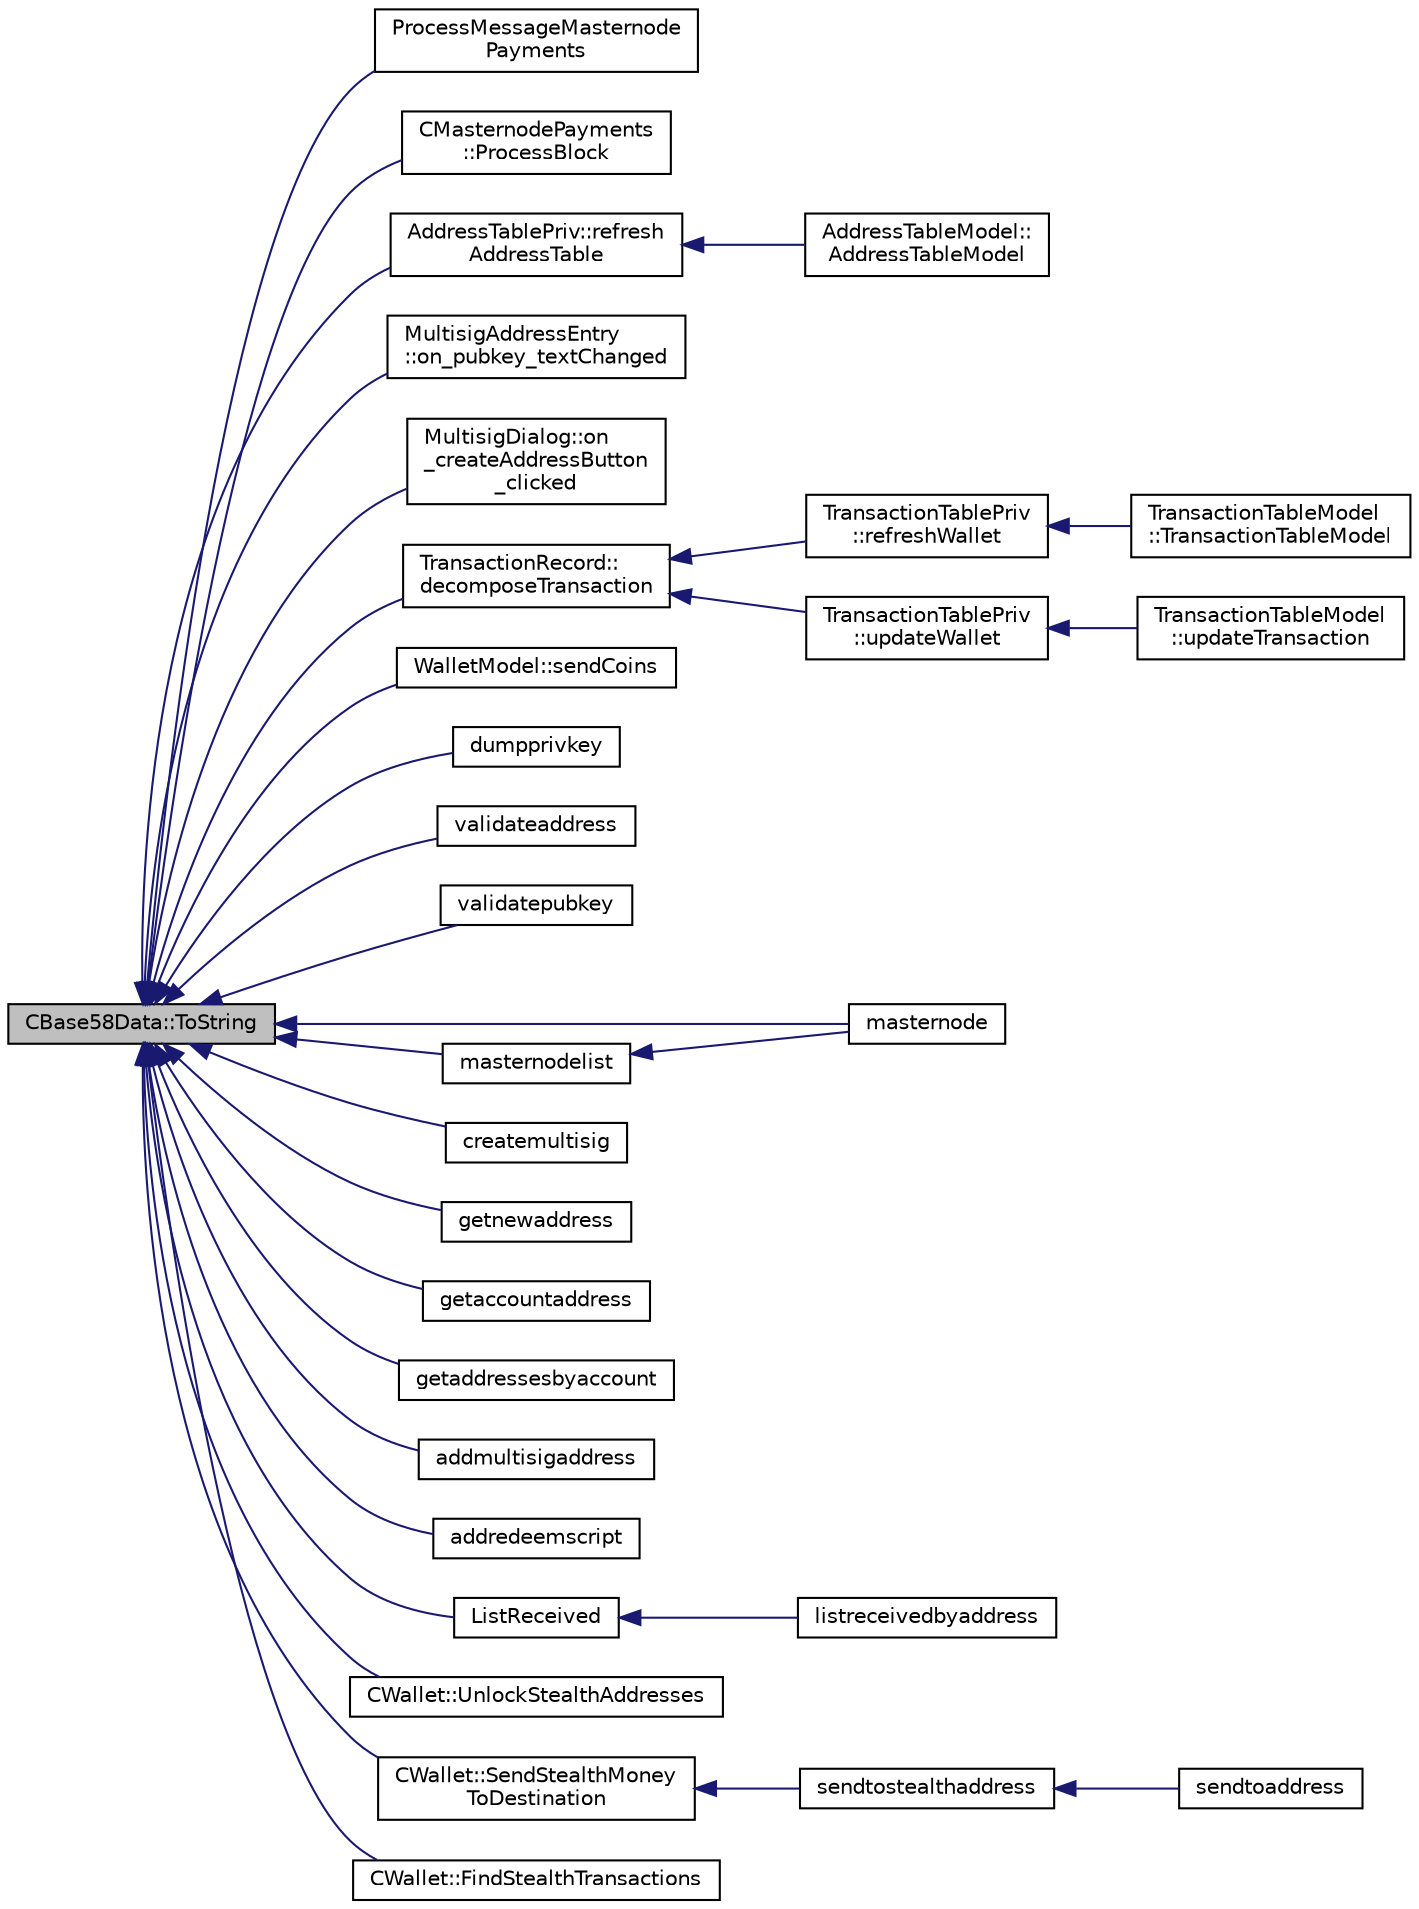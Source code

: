 digraph "CBase58Data::ToString"
{
  edge [fontname="Helvetica",fontsize="10",labelfontname="Helvetica",labelfontsize="10"];
  node [fontname="Helvetica",fontsize="10",shape=record];
  rankdir="LR";
  Node148 [label="CBase58Data::ToString",height=0.2,width=0.4,color="black", fillcolor="grey75", style="filled", fontcolor="black"];
  Node148 -> Node149 [dir="back",color="midnightblue",fontsize="10",style="solid",fontname="Helvetica"];
  Node149 [label="ProcessMessageMasternode\lPayments",height=0.2,width=0.4,color="black", fillcolor="white", style="filled",URL="$dc/d20/masternode-payments_8h.html#a8c28fb440d8031543d1de309e34c40f2"];
  Node148 -> Node150 [dir="back",color="midnightblue",fontsize="10",style="solid",fontname="Helvetica"];
  Node150 [label="CMasternodePayments\l::ProcessBlock",height=0.2,width=0.4,color="black", fillcolor="white", style="filled",URL="$dc/d9a/class_c_masternode_payments.html#aa23dfbc148f10f601e9771bfcffea441"];
  Node148 -> Node151 [dir="back",color="midnightblue",fontsize="10",style="solid",fontname="Helvetica"];
  Node151 [label="AddressTablePriv::refresh\lAddressTable",height=0.2,width=0.4,color="black", fillcolor="white", style="filled",URL="$de/dba/class_address_table_priv.html#af093c98444e8f734e08cfc2ce5b9b116"];
  Node151 -> Node152 [dir="back",color="midnightblue",fontsize="10",style="solid",fontname="Helvetica"];
  Node152 [label="AddressTableModel::\lAddressTableModel",height=0.2,width=0.4,color="black", fillcolor="white", style="filled",URL="$d9/ded/class_address_table_model.html#a273787011f7e387cc68b8282539fb9ef"];
  Node148 -> Node153 [dir="back",color="midnightblue",fontsize="10",style="solid",fontname="Helvetica"];
  Node153 [label="MultisigAddressEntry\l::on_pubkey_textChanged",height=0.2,width=0.4,color="black", fillcolor="white", style="filled",URL="$da/d39/class_multisig_address_entry.html#addaaabad7c692f4be0255d3969ccb6c0"];
  Node148 -> Node154 [dir="back",color="midnightblue",fontsize="10",style="solid",fontname="Helvetica"];
  Node154 [label="MultisigDialog::on\l_createAddressButton\l_clicked",height=0.2,width=0.4,color="black", fillcolor="white", style="filled",URL="$d4/df4/class_multisig_dialog.html#a99a1605980d9bf0a4c2426ead61aa15a"];
  Node148 -> Node155 [dir="back",color="midnightblue",fontsize="10",style="solid",fontname="Helvetica"];
  Node155 [label="TransactionRecord::\ldecomposeTransaction",height=0.2,width=0.4,color="black", fillcolor="white", style="filled",URL="$d1/da7/class_transaction_record.html#a9f5db4465fa5fdcc3f9af525096bcdb9"];
  Node155 -> Node156 [dir="back",color="midnightblue",fontsize="10",style="solid",fontname="Helvetica"];
  Node156 [label="TransactionTablePriv\l::refreshWallet",height=0.2,width=0.4,color="black", fillcolor="white", style="filled",URL="$d2/ddb/class_transaction_table_priv.html#a1f81da5d7cfb2aac03a5e18e6bc91792"];
  Node156 -> Node157 [dir="back",color="midnightblue",fontsize="10",style="solid",fontname="Helvetica"];
  Node157 [label="TransactionTableModel\l::TransactionTableModel",height=0.2,width=0.4,color="black", fillcolor="white", style="filled",URL="$d7/dfe/class_transaction_table_model.html#a6c10b7cab9804eee6df9e049a978dc62"];
  Node155 -> Node158 [dir="back",color="midnightblue",fontsize="10",style="solid",fontname="Helvetica"];
  Node158 [label="TransactionTablePriv\l::updateWallet",height=0.2,width=0.4,color="black", fillcolor="white", style="filled",URL="$d2/ddb/class_transaction_table_priv.html#a5a8454ce91251c4d9eb927bf2850745c"];
  Node158 -> Node159 [dir="back",color="midnightblue",fontsize="10",style="solid",fontname="Helvetica"];
  Node159 [label="TransactionTableModel\l::updateTransaction",height=0.2,width=0.4,color="black", fillcolor="white", style="filled",URL="$d7/dfe/class_transaction_table_model.html#a8de43b3c7ba0612304906eb5a2f51a06"];
  Node148 -> Node160 [dir="back",color="midnightblue",fontsize="10",style="solid",fontname="Helvetica"];
  Node160 [label="WalletModel::sendCoins",height=0.2,width=0.4,color="black", fillcolor="white", style="filled",URL="$d4/d27/class_wallet_model.html#a053fb3ff2b8b0347f83e6bb591126746"];
  Node148 -> Node161 [dir="back",color="midnightblue",fontsize="10",style="solid",fontname="Helvetica"];
  Node161 [label="dumpprivkey",height=0.2,width=0.4,color="black", fillcolor="white", style="filled",URL="$dc/dbf/rpcdump_8cpp.html#a4010fb238298e15c540d3e5ecd60f858"];
  Node148 -> Node162 [dir="back",color="midnightblue",fontsize="10",style="solid",fontname="Helvetica"];
  Node162 [label="validateaddress",height=0.2,width=0.4,color="black", fillcolor="white", style="filled",URL="$db/d48/rpcmisc_8cpp.html#aea4124dcc1390de557db6128da0697f4"];
  Node148 -> Node163 [dir="back",color="midnightblue",fontsize="10",style="solid",fontname="Helvetica"];
  Node163 [label="validatepubkey",height=0.2,width=0.4,color="black", fillcolor="white", style="filled",URL="$db/d48/rpcmisc_8cpp.html#a32620752527477f4bac811a7db5ab35b"];
  Node148 -> Node164 [dir="back",color="midnightblue",fontsize="10",style="solid",fontname="Helvetica"];
  Node164 [label="masternode",height=0.2,width=0.4,color="black", fillcolor="white", style="filled",URL="$d5/d6b/rpcstashedsend_8cpp.html#a30609e443aeb47c29ed0878d16b1b5e1"];
  Node148 -> Node165 [dir="back",color="midnightblue",fontsize="10",style="solid",fontname="Helvetica"];
  Node165 [label="masternodelist",height=0.2,width=0.4,color="black", fillcolor="white", style="filled",URL="$d5/d6b/rpcstashedsend_8cpp.html#a3a7ed7e37f21eb2912afc6e776f7236c"];
  Node165 -> Node164 [dir="back",color="midnightblue",fontsize="10",style="solid",fontname="Helvetica"];
  Node148 -> Node166 [dir="back",color="midnightblue",fontsize="10",style="solid",fontname="Helvetica"];
  Node166 [label="createmultisig",height=0.2,width=0.4,color="black", fillcolor="white", style="filled",URL="$df/d1d/rpcwallet_8cpp.html#a10f145bcadd06025abb3b065e2fa7a84"];
  Node148 -> Node167 [dir="back",color="midnightblue",fontsize="10",style="solid",fontname="Helvetica"];
  Node167 [label="getnewaddress",height=0.2,width=0.4,color="black", fillcolor="white", style="filled",URL="$df/d1d/rpcwallet_8cpp.html#aead824d845d670fbd8f187ebd4f9a535"];
  Node148 -> Node168 [dir="back",color="midnightblue",fontsize="10",style="solid",fontname="Helvetica"];
  Node168 [label="getaccountaddress",height=0.2,width=0.4,color="black", fillcolor="white", style="filled",URL="$df/d1d/rpcwallet_8cpp.html#a92145bcb3cfb45eb47dca18f1c94c434"];
  Node148 -> Node169 [dir="back",color="midnightblue",fontsize="10",style="solid",fontname="Helvetica"];
  Node169 [label="getaddressesbyaccount",height=0.2,width=0.4,color="black", fillcolor="white", style="filled",URL="$df/d1d/rpcwallet_8cpp.html#af7f6462458033e5fcd024bc4fecf2da8"];
  Node148 -> Node170 [dir="back",color="midnightblue",fontsize="10",style="solid",fontname="Helvetica"];
  Node170 [label="addmultisigaddress",height=0.2,width=0.4,color="black", fillcolor="white", style="filled",URL="$df/d1d/rpcwallet_8cpp.html#a01e8a83cbd4209f10c71719383d7ca2d"];
  Node148 -> Node171 [dir="back",color="midnightblue",fontsize="10",style="solid",fontname="Helvetica"];
  Node171 [label="addredeemscript",height=0.2,width=0.4,color="black", fillcolor="white", style="filled",URL="$df/d1d/rpcwallet_8cpp.html#a6bdf3775b3749a2b216576b62af4f801"];
  Node148 -> Node172 [dir="back",color="midnightblue",fontsize="10",style="solid",fontname="Helvetica"];
  Node172 [label="ListReceived",height=0.2,width=0.4,color="black", fillcolor="white", style="filled",URL="$df/d1d/rpcwallet_8cpp.html#a0cc958f67a8d6d0002cb4fee19eddb5c"];
  Node172 -> Node173 [dir="back",color="midnightblue",fontsize="10",style="solid",fontname="Helvetica"];
  Node173 [label="listreceivedbyaddress",height=0.2,width=0.4,color="black", fillcolor="white", style="filled",URL="$df/d1d/rpcwallet_8cpp.html#a34b36ceb4a7e36e0dab24cf675c49da5"];
  Node148 -> Node174 [dir="back",color="midnightblue",fontsize="10",style="solid",fontname="Helvetica"];
  Node174 [label="CWallet::UnlockStealthAddresses",height=0.2,width=0.4,color="black", fillcolor="white", style="filled",URL="$d2/de5/class_c_wallet.html#ac45af0632ea59c56295d3158b7387f33"];
  Node148 -> Node175 [dir="back",color="midnightblue",fontsize="10",style="solid",fontname="Helvetica"];
  Node175 [label="CWallet::SendStealthMoney\lToDestination",height=0.2,width=0.4,color="black", fillcolor="white", style="filled",URL="$d2/de5/class_c_wallet.html#afce932bf3aa678046ab75eccff004858"];
  Node175 -> Node176 [dir="back",color="midnightblue",fontsize="10",style="solid",fontname="Helvetica"];
  Node176 [label="sendtostealthaddress",height=0.2,width=0.4,color="black", fillcolor="white", style="filled",URL="$df/d1d/rpcwallet_8cpp.html#ad901105908c7eea072067a49643a906e"];
  Node176 -> Node177 [dir="back",color="midnightblue",fontsize="10",style="solid",fontname="Helvetica"];
  Node177 [label="sendtoaddress",height=0.2,width=0.4,color="black", fillcolor="white", style="filled",URL="$df/d1d/rpcwallet_8cpp.html#a134064858f9cfa4775a6ae34cac2b133"];
  Node148 -> Node178 [dir="back",color="midnightblue",fontsize="10",style="solid",fontname="Helvetica"];
  Node178 [label="CWallet::FindStealthTransactions",height=0.2,width=0.4,color="black", fillcolor="white", style="filled",URL="$d2/de5/class_c_wallet.html#a5d0e2025dc7a87a0406be272b80509ee"];
}
